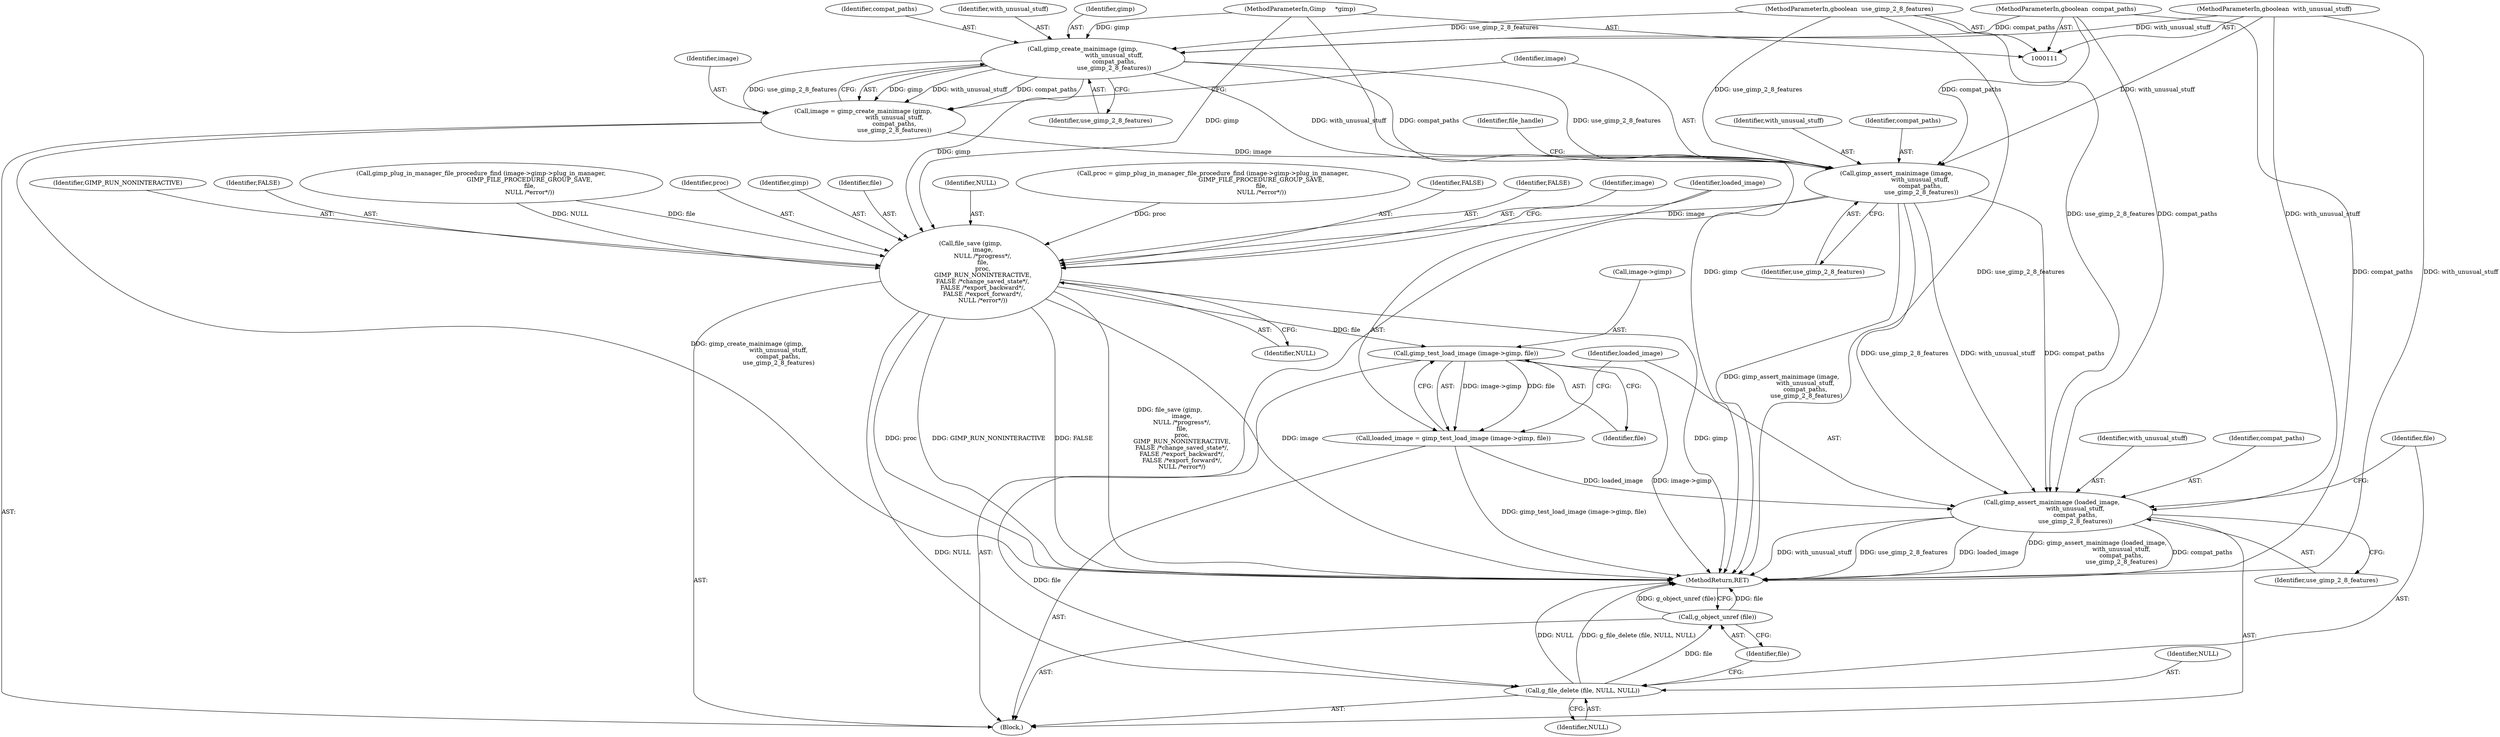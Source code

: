digraph "0_gimp_c21eff4b031acb04fb4dfce8bd5fdfecc2b6524f@API" {
"1000128" [label="(Call,gimp_create_mainimage (gimp,\n                                 with_unusual_stuff,\n                                 compat_paths,\n                                 use_gimp_2_8_features))"];
"1000112" [label="(MethodParameterIn,Gimp     *gimp)"];
"1000113" [label="(MethodParameterIn,gboolean  with_unusual_stuff)"];
"1000114" [label="(MethodParameterIn,gboolean  compat_paths)"];
"1000115" [label="(MethodParameterIn,gboolean  use_gimp_2_8_features)"];
"1000126" [label="(Call,image = gimp_create_mainimage (gimp,\n                                 with_unusual_stuff,\n                                 compat_paths,\n                                 use_gimp_2_8_features))"];
"1000133" [label="(Call,gimp_assert_mainimage (image,\n                         with_unusual_stuff,\n                         compat_paths,\n                          use_gimp_2_8_features))"];
"1000169" [label="(Call,file_save (gimp,\n             image,\n             NULL /*progress*/,\n             file,\n             proc,\n             GIMP_RUN_NONINTERACTIVE,\n             FALSE /*change_saved_state*/,\n             FALSE /*export_backward*/,\n             FALSE /*export_forward*/,\n             NULL /*error*/))"];
"1000182" [label="(Call,gimp_test_load_image (image->gimp, file))"];
"1000180" [label="(Call,loaded_image = gimp_test_load_image (image->gimp, file))"];
"1000187" [label="(Call,gimp_assert_mainimage (loaded_image,\n                         with_unusual_stuff,\n                         compat_paths,\n                         use_gimp_2_8_features))"];
"1000192" [label="(Call,g_file_delete (file, NULL, NULL))"];
"1000196" [label="(Call,g_object_unref (file))"];
"1000160" [label="(Call,gimp_plug_in_manager_file_procedure_find (image->gimp->plug_in_manager,\n                                                   GIMP_FILE_PROCEDURE_GROUP_SAVE,\n                                                   file,\n                                                   NULL /*error*/))"];
"1000193" [label="(Identifier,file)"];
"1000195" [label="(Identifier,NULL)"];
"1000126" [label="(Call,image = gimp_create_mainimage (gimp,\n                                 with_unusual_stuff,\n                                 compat_paths,\n                                 use_gimp_2_8_features))"];
"1000187" [label="(Call,gimp_assert_mainimage (loaded_image,\n                         with_unusual_stuff,\n                         compat_paths,\n                         use_gimp_2_8_features))"];
"1000179" [label="(Identifier,NULL)"];
"1000172" [label="(Identifier,NULL)"];
"1000158" [label="(Call,proc = gimp_plug_in_manager_file_procedure_find (image->gimp->plug_in_manager,\n                                                   GIMP_FILE_PROCEDURE_GROUP_SAVE,\n                                                   file,\n                                                   NULL /*error*/))"];
"1000183" [label="(Call,image->gimp)"];
"1000114" [label="(MethodParameterIn,gboolean  compat_paths)"];
"1000113" [label="(MethodParameterIn,gboolean  with_unusual_stuff)"];
"1000178" [label="(Identifier,FALSE)"];
"1000132" [label="(Identifier,use_gimp_2_8_features)"];
"1000112" [label="(MethodParameterIn,Gimp     *gimp)"];
"1000130" [label="(Identifier,with_unusual_stuff)"];
"1000177" [label="(Identifier,FALSE)"];
"1000115" [label="(MethodParameterIn,gboolean  use_gimp_2_8_features)"];
"1000180" [label="(Call,loaded_image = gimp_test_load_image (image->gimp, file))"];
"1000196" [label="(Call,g_object_unref (file))"];
"1000171" [label="(Identifier,image)"];
"1000169" [label="(Call,file_save (gimp,\n             image,\n             NULL /*progress*/,\n             file,\n             proc,\n             GIMP_RUN_NONINTERACTIVE,\n             FALSE /*change_saved_state*/,\n             FALSE /*export_backward*/,\n             FALSE /*export_forward*/,\n             NULL /*error*/))"];
"1000116" [label="(Block,)"];
"1000129" [label="(Identifier,gimp)"];
"1000175" [label="(Identifier,GIMP_RUN_NONINTERACTIVE)"];
"1000198" [label="(MethodReturn,RET)"];
"1000131" [label="(Identifier,compat_paths)"];
"1000176" [label="(Identifier,FALSE)"];
"1000137" [label="(Identifier,use_gimp_2_8_features)"];
"1000194" [label="(Identifier,NULL)"];
"1000135" [label="(Identifier,with_unusual_stuff)"];
"1000174" [label="(Identifier,proc)"];
"1000133" [label="(Call,gimp_assert_mainimage (image,\n                         with_unusual_stuff,\n                         compat_paths,\n                          use_gimp_2_8_features))"];
"1000136" [label="(Identifier,compat_paths)"];
"1000188" [label="(Identifier,loaded_image)"];
"1000181" [label="(Identifier,loaded_image)"];
"1000197" [label="(Identifier,file)"];
"1000139" [label="(Identifier,file_handle)"];
"1000127" [label="(Identifier,image)"];
"1000182" [label="(Call,gimp_test_load_image (image->gimp, file))"];
"1000189" [label="(Identifier,with_unusual_stuff)"];
"1000191" [label="(Identifier,use_gimp_2_8_features)"];
"1000170" [label="(Identifier,gimp)"];
"1000173" [label="(Identifier,file)"];
"1000186" [label="(Identifier,file)"];
"1000128" [label="(Call,gimp_create_mainimage (gimp,\n                                 with_unusual_stuff,\n                                 compat_paths,\n                                 use_gimp_2_8_features))"];
"1000190" [label="(Identifier,compat_paths)"];
"1000192" [label="(Call,g_file_delete (file, NULL, NULL))"];
"1000134" [label="(Identifier,image)"];
"1000128" -> "1000126"  [label="AST: "];
"1000128" -> "1000132"  [label="CFG: "];
"1000129" -> "1000128"  [label="AST: "];
"1000130" -> "1000128"  [label="AST: "];
"1000131" -> "1000128"  [label="AST: "];
"1000132" -> "1000128"  [label="AST: "];
"1000126" -> "1000128"  [label="CFG: "];
"1000128" -> "1000126"  [label="DDG: gimp"];
"1000128" -> "1000126"  [label="DDG: with_unusual_stuff"];
"1000128" -> "1000126"  [label="DDG: compat_paths"];
"1000128" -> "1000126"  [label="DDG: use_gimp_2_8_features"];
"1000112" -> "1000128"  [label="DDG: gimp"];
"1000113" -> "1000128"  [label="DDG: with_unusual_stuff"];
"1000114" -> "1000128"  [label="DDG: compat_paths"];
"1000115" -> "1000128"  [label="DDG: use_gimp_2_8_features"];
"1000128" -> "1000133"  [label="DDG: with_unusual_stuff"];
"1000128" -> "1000133"  [label="DDG: compat_paths"];
"1000128" -> "1000133"  [label="DDG: use_gimp_2_8_features"];
"1000128" -> "1000169"  [label="DDG: gimp"];
"1000112" -> "1000111"  [label="AST: "];
"1000112" -> "1000198"  [label="DDG: gimp"];
"1000112" -> "1000169"  [label="DDG: gimp"];
"1000113" -> "1000111"  [label="AST: "];
"1000113" -> "1000198"  [label="DDG: with_unusual_stuff"];
"1000113" -> "1000133"  [label="DDG: with_unusual_stuff"];
"1000113" -> "1000187"  [label="DDG: with_unusual_stuff"];
"1000114" -> "1000111"  [label="AST: "];
"1000114" -> "1000198"  [label="DDG: compat_paths"];
"1000114" -> "1000133"  [label="DDG: compat_paths"];
"1000114" -> "1000187"  [label="DDG: compat_paths"];
"1000115" -> "1000111"  [label="AST: "];
"1000115" -> "1000198"  [label="DDG: use_gimp_2_8_features"];
"1000115" -> "1000133"  [label="DDG: use_gimp_2_8_features"];
"1000115" -> "1000187"  [label="DDG: use_gimp_2_8_features"];
"1000126" -> "1000116"  [label="AST: "];
"1000127" -> "1000126"  [label="AST: "];
"1000134" -> "1000126"  [label="CFG: "];
"1000126" -> "1000198"  [label="DDG: gimp_create_mainimage (gimp,\n                                 with_unusual_stuff,\n                                 compat_paths,\n                                 use_gimp_2_8_features)"];
"1000126" -> "1000133"  [label="DDG: image"];
"1000133" -> "1000116"  [label="AST: "];
"1000133" -> "1000137"  [label="CFG: "];
"1000134" -> "1000133"  [label="AST: "];
"1000135" -> "1000133"  [label="AST: "];
"1000136" -> "1000133"  [label="AST: "];
"1000137" -> "1000133"  [label="AST: "];
"1000139" -> "1000133"  [label="CFG: "];
"1000133" -> "1000198"  [label="DDG: gimp_assert_mainimage (image,\n                         with_unusual_stuff,\n                         compat_paths,\n                          use_gimp_2_8_features)"];
"1000133" -> "1000169"  [label="DDG: image"];
"1000133" -> "1000187"  [label="DDG: with_unusual_stuff"];
"1000133" -> "1000187"  [label="DDG: compat_paths"];
"1000133" -> "1000187"  [label="DDG: use_gimp_2_8_features"];
"1000169" -> "1000116"  [label="AST: "];
"1000169" -> "1000179"  [label="CFG: "];
"1000170" -> "1000169"  [label="AST: "];
"1000171" -> "1000169"  [label="AST: "];
"1000172" -> "1000169"  [label="AST: "];
"1000173" -> "1000169"  [label="AST: "];
"1000174" -> "1000169"  [label="AST: "];
"1000175" -> "1000169"  [label="AST: "];
"1000176" -> "1000169"  [label="AST: "];
"1000177" -> "1000169"  [label="AST: "];
"1000178" -> "1000169"  [label="AST: "];
"1000179" -> "1000169"  [label="AST: "];
"1000181" -> "1000169"  [label="CFG: "];
"1000169" -> "1000198"  [label="DDG: FALSE"];
"1000169" -> "1000198"  [label="DDG: file_save (gimp,\n             image,\n             NULL /*progress*/,\n             file,\n             proc,\n             GIMP_RUN_NONINTERACTIVE,\n             FALSE /*change_saved_state*/,\n             FALSE /*export_backward*/,\n             FALSE /*export_forward*/,\n             NULL /*error*/)"];
"1000169" -> "1000198"  [label="DDG: image"];
"1000169" -> "1000198"  [label="DDG: gimp"];
"1000169" -> "1000198"  [label="DDG: proc"];
"1000169" -> "1000198"  [label="DDG: GIMP_RUN_NONINTERACTIVE"];
"1000160" -> "1000169"  [label="DDG: NULL"];
"1000160" -> "1000169"  [label="DDG: file"];
"1000158" -> "1000169"  [label="DDG: proc"];
"1000169" -> "1000182"  [label="DDG: file"];
"1000169" -> "1000192"  [label="DDG: NULL"];
"1000182" -> "1000180"  [label="AST: "];
"1000182" -> "1000186"  [label="CFG: "];
"1000183" -> "1000182"  [label="AST: "];
"1000186" -> "1000182"  [label="AST: "];
"1000180" -> "1000182"  [label="CFG: "];
"1000182" -> "1000198"  [label="DDG: image->gimp"];
"1000182" -> "1000180"  [label="DDG: image->gimp"];
"1000182" -> "1000180"  [label="DDG: file"];
"1000182" -> "1000192"  [label="DDG: file"];
"1000180" -> "1000116"  [label="AST: "];
"1000181" -> "1000180"  [label="AST: "];
"1000188" -> "1000180"  [label="CFG: "];
"1000180" -> "1000198"  [label="DDG: gimp_test_load_image (image->gimp, file)"];
"1000180" -> "1000187"  [label="DDG: loaded_image"];
"1000187" -> "1000116"  [label="AST: "];
"1000187" -> "1000191"  [label="CFG: "];
"1000188" -> "1000187"  [label="AST: "];
"1000189" -> "1000187"  [label="AST: "];
"1000190" -> "1000187"  [label="AST: "];
"1000191" -> "1000187"  [label="AST: "];
"1000193" -> "1000187"  [label="CFG: "];
"1000187" -> "1000198"  [label="DDG: loaded_image"];
"1000187" -> "1000198"  [label="DDG: gimp_assert_mainimage (loaded_image,\n                         with_unusual_stuff,\n                         compat_paths,\n                         use_gimp_2_8_features)"];
"1000187" -> "1000198"  [label="DDG: compat_paths"];
"1000187" -> "1000198"  [label="DDG: with_unusual_stuff"];
"1000187" -> "1000198"  [label="DDG: use_gimp_2_8_features"];
"1000192" -> "1000116"  [label="AST: "];
"1000192" -> "1000195"  [label="CFG: "];
"1000193" -> "1000192"  [label="AST: "];
"1000194" -> "1000192"  [label="AST: "];
"1000195" -> "1000192"  [label="AST: "];
"1000197" -> "1000192"  [label="CFG: "];
"1000192" -> "1000198"  [label="DDG: NULL"];
"1000192" -> "1000198"  [label="DDG: g_file_delete (file, NULL, NULL)"];
"1000192" -> "1000196"  [label="DDG: file"];
"1000196" -> "1000116"  [label="AST: "];
"1000196" -> "1000197"  [label="CFG: "];
"1000197" -> "1000196"  [label="AST: "];
"1000198" -> "1000196"  [label="CFG: "];
"1000196" -> "1000198"  [label="DDG: file"];
"1000196" -> "1000198"  [label="DDG: g_object_unref (file)"];
}
